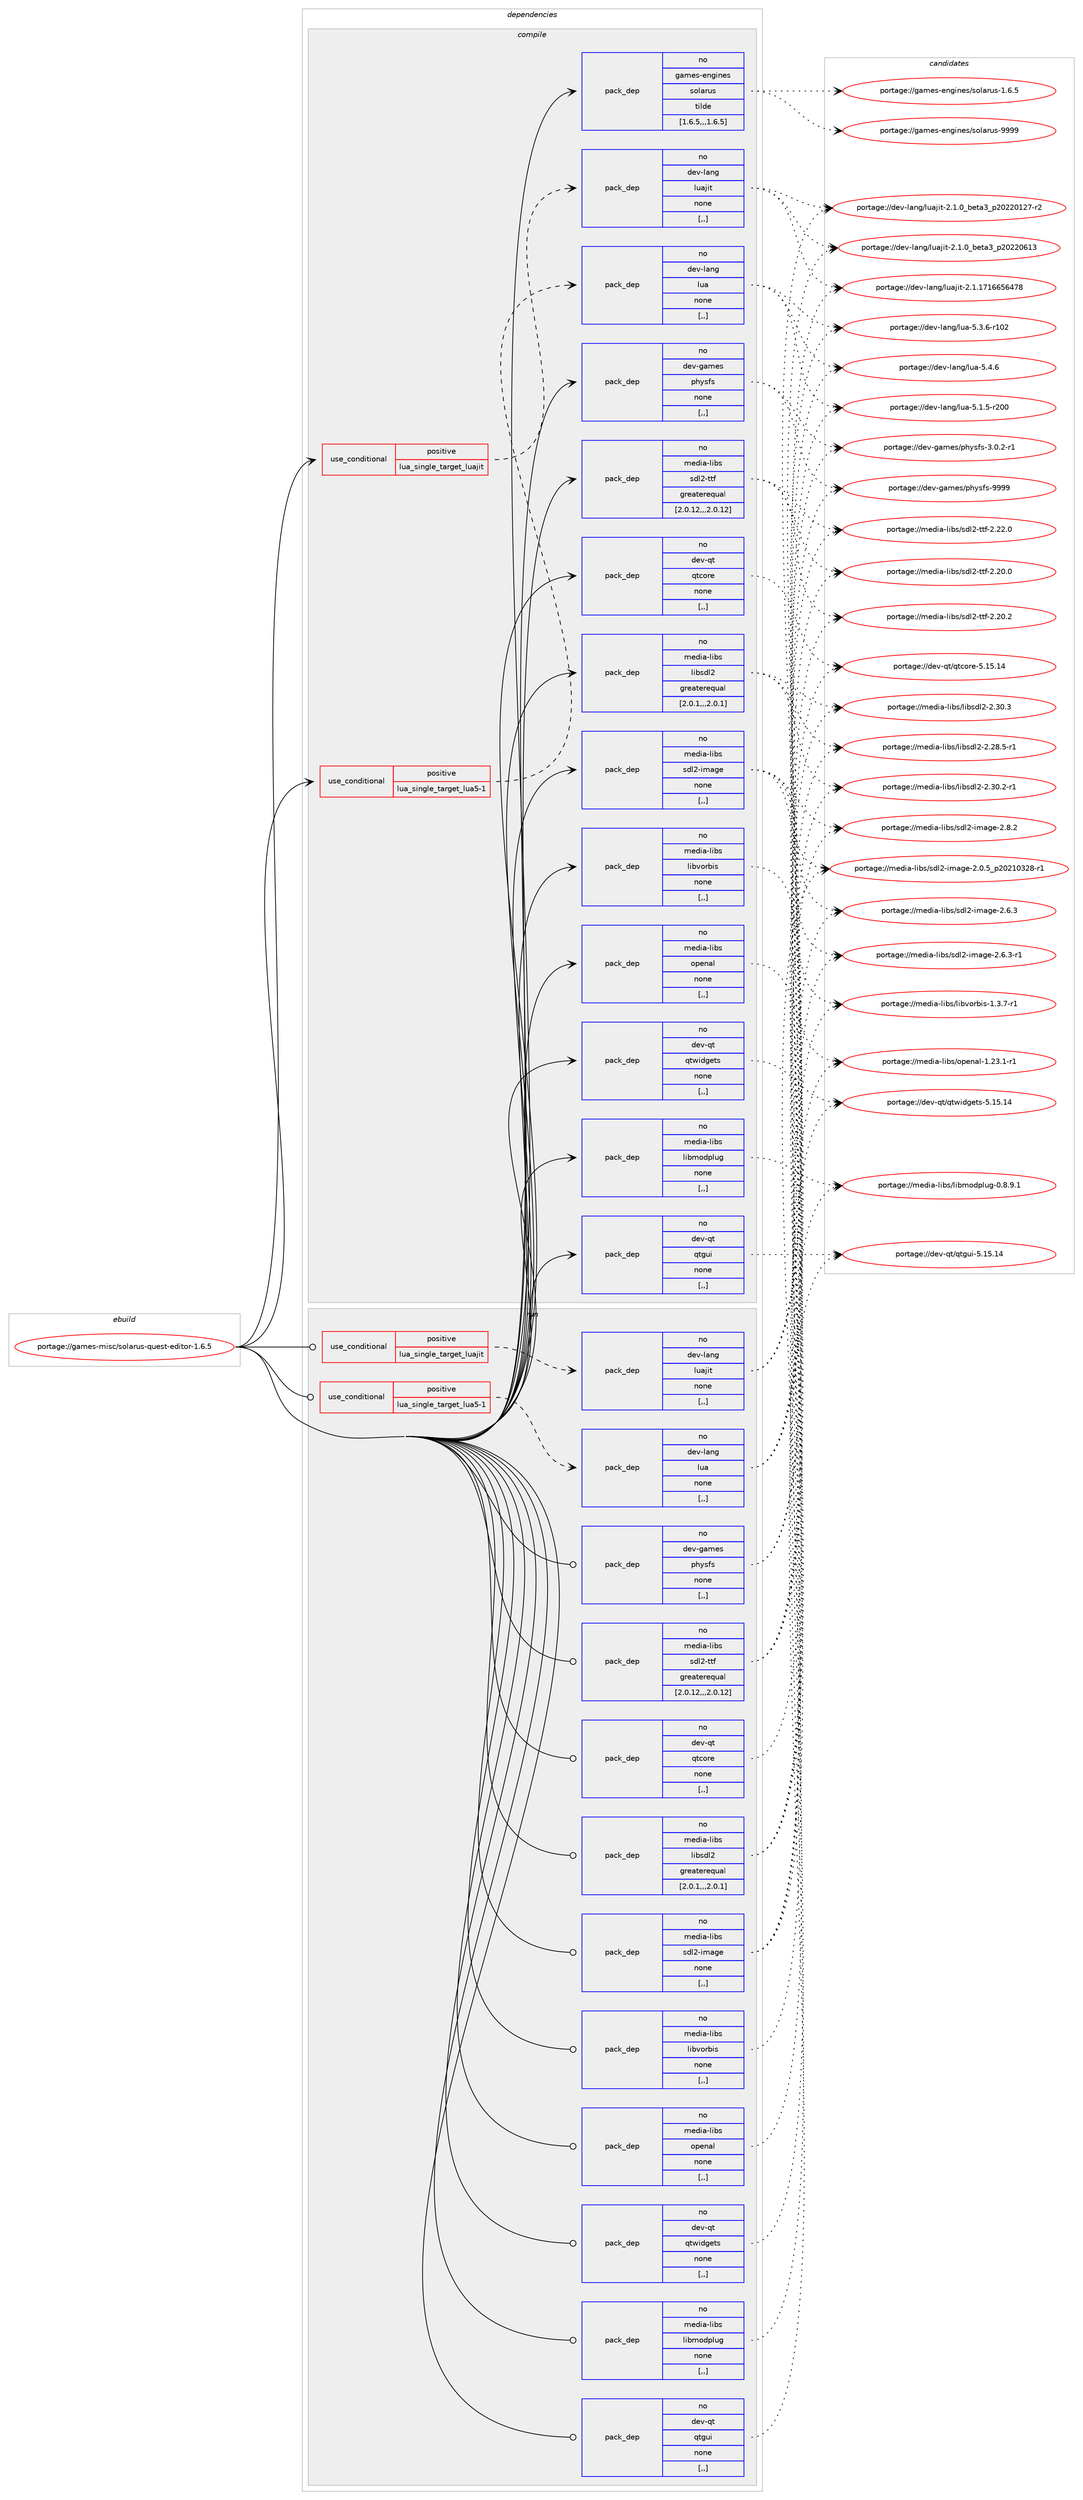 digraph prolog {

# *************
# Graph options
# *************

newrank=true;
concentrate=true;
compound=true;
graph [rankdir=LR,fontname=Helvetica,fontsize=10,ranksep=1.5];#, ranksep=2.5, nodesep=0.2];
edge  [arrowhead=vee];
node  [fontname=Helvetica,fontsize=10];

# **********
# The ebuild
# **********

subgraph cluster_leftcol {
color=gray;
rank=same;
label=<<i>ebuild</i>>;
id [label="portage://games-misc/solarus-quest-editor-1.6.5", color=red, width=4, href="../games-misc/solarus-quest-editor-1.6.5.svg"];
}

# ****************
# The dependencies
# ****************

subgraph cluster_midcol {
color=gray;
label=<<i>dependencies</i>>;
subgraph cluster_compile {
fillcolor="#eeeeee";
style=filled;
label=<<i>compile</i>>;
subgraph cond62749 {
dependency226391 [label=<<TABLE BORDER="0" CELLBORDER="1" CELLSPACING="0" CELLPADDING="4"><TR><TD ROWSPAN="3" CELLPADDING="10">use_conditional</TD></TR><TR><TD>positive</TD></TR><TR><TD>lua_single_target_lua5-1</TD></TR></TABLE>>, shape=none, color=red];
subgraph pack162155 {
dependency226392 [label=<<TABLE BORDER="0" CELLBORDER="1" CELLSPACING="0" CELLPADDING="4" WIDTH="220"><TR><TD ROWSPAN="6" CELLPADDING="30">pack_dep</TD></TR><TR><TD WIDTH="110">no</TD></TR><TR><TD>dev-lang</TD></TR><TR><TD>lua</TD></TR><TR><TD>none</TD></TR><TR><TD>[,,]</TD></TR></TABLE>>, shape=none, color=blue];
}
dependency226391:e -> dependency226392:w [weight=20,style="dashed",arrowhead="vee"];
}
id:e -> dependency226391:w [weight=20,style="solid",arrowhead="vee"];
subgraph cond62750 {
dependency226393 [label=<<TABLE BORDER="0" CELLBORDER="1" CELLSPACING="0" CELLPADDING="4"><TR><TD ROWSPAN="3" CELLPADDING="10">use_conditional</TD></TR><TR><TD>positive</TD></TR><TR><TD>lua_single_target_luajit</TD></TR></TABLE>>, shape=none, color=red];
subgraph pack162156 {
dependency226394 [label=<<TABLE BORDER="0" CELLBORDER="1" CELLSPACING="0" CELLPADDING="4" WIDTH="220"><TR><TD ROWSPAN="6" CELLPADDING="30">pack_dep</TD></TR><TR><TD WIDTH="110">no</TD></TR><TR><TD>dev-lang</TD></TR><TR><TD>luajit</TD></TR><TR><TD>none</TD></TR><TR><TD>[,,]</TD></TR></TABLE>>, shape=none, color=blue];
}
dependency226393:e -> dependency226394:w [weight=20,style="dashed",arrowhead="vee"];
}
id:e -> dependency226393:w [weight=20,style="solid",arrowhead="vee"];
subgraph pack162157 {
dependency226395 [label=<<TABLE BORDER="0" CELLBORDER="1" CELLSPACING="0" CELLPADDING="4" WIDTH="220"><TR><TD ROWSPAN="6" CELLPADDING="30">pack_dep</TD></TR><TR><TD WIDTH="110">no</TD></TR><TR><TD>dev-games</TD></TR><TR><TD>physfs</TD></TR><TR><TD>none</TD></TR><TR><TD>[,,]</TD></TR></TABLE>>, shape=none, color=blue];
}
id:e -> dependency226395:w [weight=20,style="solid",arrowhead="vee"];
subgraph pack162158 {
dependency226396 [label=<<TABLE BORDER="0" CELLBORDER="1" CELLSPACING="0" CELLPADDING="4" WIDTH="220"><TR><TD ROWSPAN="6" CELLPADDING="30">pack_dep</TD></TR><TR><TD WIDTH="110">no</TD></TR><TR><TD>dev-qt</TD></TR><TR><TD>qtcore</TD></TR><TR><TD>none</TD></TR><TR><TD>[,,]</TD></TR></TABLE>>, shape=none, color=blue];
}
id:e -> dependency226396:w [weight=20,style="solid",arrowhead="vee"];
subgraph pack162159 {
dependency226397 [label=<<TABLE BORDER="0" CELLBORDER="1" CELLSPACING="0" CELLPADDING="4" WIDTH="220"><TR><TD ROWSPAN="6" CELLPADDING="30">pack_dep</TD></TR><TR><TD WIDTH="110">no</TD></TR><TR><TD>dev-qt</TD></TR><TR><TD>qtgui</TD></TR><TR><TD>none</TD></TR><TR><TD>[,,]</TD></TR></TABLE>>, shape=none, color=blue];
}
id:e -> dependency226397:w [weight=20,style="solid",arrowhead="vee"];
subgraph pack162160 {
dependency226398 [label=<<TABLE BORDER="0" CELLBORDER="1" CELLSPACING="0" CELLPADDING="4" WIDTH="220"><TR><TD ROWSPAN="6" CELLPADDING="30">pack_dep</TD></TR><TR><TD WIDTH="110">no</TD></TR><TR><TD>dev-qt</TD></TR><TR><TD>qtwidgets</TD></TR><TR><TD>none</TD></TR><TR><TD>[,,]</TD></TR></TABLE>>, shape=none, color=blue];
}
id:e -> dependency226398:w [weight=20,style="solid",arrowhead="vee"];
subgraph pack162161 {
dependency226399 [label=<<TABLE BORDER="0" CELLBORDER="1" CELLSPACING="0" CELLPADDING="4" WIDTH="220"><TR><TD ROWSPAN="6" CELLPADDING="30">pack_dep</TD></TR><TR><TD WIDTH="110">no</TD></TR><TR><TD>games-engines</TD></TR><TR><TD>solarus</TD></TR><TR><TD>tilde</TD></TR><TR><TD>[1.6.5,,,1.6.5]</TD></TR></TABLE>>, shape=none, color=blue];
}
id:e -> dependency226399:w [weight=20,style="solid",arrowhead="vee"];
subgraph pack162162 {
dependency226400 [label=<<TABLE BORDER="0" CELLBORDER="1" CELLSPACING="0" CELLPADDING="4" WIDTH="220"><TR><TD ROWSPAN="6" CELLPADDING="30">pack_dep</TD></TR><TR><TD WIDTH="110">no</TD></TR><TR><TD>media-libs</TD></TR><TR><TD>libmodplug</TD></TR><TR><TD>none</TD></TR><TR><TD>[,,]</TD></TR></TABLE>>, shape=none, color=blue];
}
id:e -> dependency226400:w [weight=20,style="solid",arrowhead="vee"];
subgraph pack162163 {
dependency226401 [label=<<TABLE BORDER="0" CELLBORDER="1" CELLSPACING="0" CELLPADDING="4" WIDTH="220"><TR><TD ROWSPAN="6" CELLPADDING="30">pack_dep</TD></TR><TR><TD WIDTH="110">no</TD></TR><TR><TD>media-libs</TD></TR><TR><TD>libsdl2</TD></TR><TR><TD>greaterequal</TD></TR><TR><TD>[2.0.1,,,2.0.1]</TD></TR></TABLE>>, shape=none, color=blue];
}
id:e -> dependency226401:w [weight=20,style="solid",arrowhead="vee"];
subgraph pack162164 {
dependency226402 [label=<<TABLE BORDER="0" CELLBORDER="1" CELLSPACING="0" CELLPADDING="4" WIDTH="220"><TR><TD ROWSPAN="6" CELLPADDING="30">pack_dep</TD></TR><TR><TD WIDTH="110">no</TD></TR><TR><TD>media-libs</TD></TR><TR><TD>libvorbis</TD></TR><TR><TD>none</TD></TR><TR><TD>[,,]</TD></TR></TABLE>>, shape=none, color=blue];
}
id:e -> dependency226402:w [weight=20,style="solid",arrowhead="vee"];
subgraph pack162165 {
dependency226403 [label=<<TABLE BORDER="0" CELLBORDER="1" CELLSPACING="0" CELLPADDING="4" WIDTH="220"><TR><TD ROWSPAN="6" CELLPADDING="30">pack_dep</TD></TR><TR><TD WIDTH="110">no</TD></TR><TR><TD>media-libs</TD></TR><TR><TD>openal</TD></TR><TR><TD>none</TD></TR><TR><TD>[,,]</TD></TR></TABLE>>, shape=none, color=blue];
}
id:e -> dependency226403:w [weight=20,style="solid",arrowhead="vee"];
subgraph pack162166 {
dependency226404 [label=<<TABLE BORDER="0" CELLBORDER="1" CELLSPACING="0" CELLPADDING="4" WIDTH="220"><TR><TD ROWSPAN="6" CELLPADDING="30">pack_dep</TD></TR><TR><TD WIDTH="110">no</TD></TR><TR><TD>media-libs</TD></TR><TR><TD>sdl2-image</TD></TR><TR><TD>none</TD></TR><TR><TD>[,,]</TD></TR></TABLE>>, shape=none, color=blue];
}
id:e -> dependency226404:w [weight=20,style="solid",arrowhead="vee"];
subgraph pack162167 {
dependency226405 [label=<<TABLE BORDER="0" CELLBORDER="1" CELLSPACING="0" CELLPADDING="4" WIDTH="220"><TR><TD ROWSPAN="6" CELLPADDING="30">pack_dep</TD></TR><TR><TD WIDTH="110">no</TD></TR><TR><TD>media-libs</TD></TR><TR><TD>sdl2-ttf</TD></TR><TR><TD>greaterequal</TD></TR><TR><TD>[2.0.12,,,2.0.12]</TD></TR></TABLE>>, shape=none, color=blue];
}
id:e -> dependency226405:w [weight=20,style="solid",arrowhead="vee"];
}
subgraph cluster_compileandrun {
fillcolor="#eeeeee";
style=filled;
label=<<i>compile and run</i>>;
}
subgraph cluster_run {
fillcolor="#eeeeee";
style=filled;
label=<<i>run</i>>;
subgraph cond62751 {
dependency226406 [label=<<TABLE BORDER="0" CELLBORDER="1" CELLSPACING="0" CELLPADDING="4"><TR><TD ROWSPAN="3" CELLPADDING="10">use_conditional</TD></TR><TR><TD>positive</TD></TR><TR><TD>lua_single_target_lua5-1</TD></TR></TABLE>>, shape=none, color=red];
subgraph pack162168 {
dependency226407 [label=<<TABLE BORDER="0" CELLBORDER="1" CELLSPACING="0" CELLPADDING="4" WIDTH="220"><TR><TD ROWSPAN="6" CELLPADDING="30">pack_dep</TD></TR><TR><TD WIDTH="110">no</TD></TR><TR><TD>dev-lang</TD></TR><TR><TD>lua</TD></TR><TR><TD>none</TD></TR><TR><TD>[,,]</TD></TR></TABLE>>, shape=none, color=blue];
}
dependency226406:e -> dependency226407:w [weight=20,style="dashed",arrowhead="vee"];
}
id:e -> dependency226406:w [weight=20,style="solid",arrowhead="odot"];
subgraph cond62752 {
dependency226408 [label=<<TABLE BORDER="0" CELLBORDER="1" CELLSPACING="0" CELLPADDING="4"><TR><TD ROWSPAN="3" CELLPADDING="10">use_conditional</TD></TR><TR><TD>positive</TD></TR><TR><TD>lua_single_target_luajit</TD></TR></TABLE>>, shape=none, color=red];
subgraph pack162169 {
dependency226409 [label=<<TABLE BORDER="0" CELLBORDER="1" CELLSPACING="0" CELLPADDING="4" WIDTH="220"><TR><TD ROWSPAN="6" CELLPADDING="30">pack_dep</TD></TR><TR><TD WIDTH="110">no</TD></TR><TR><TD>dev-lang</TD></TR><TR><TD>luajit</TD></TR><TR><TD>none</TD></TR><TR><TD>[,,]</TD></TR></TABLE>>, shape=none, color=blue];
}
dependency226408:e -> dependency226409:w [weight=20,style="dashed",arrowhead="vee"];
}
id:e -> dependency226408:w [weight=20,style="solid",arrowhead="odot"];
subgraph pack162170 {
dependency226410 [label=<<TABLE BORDER="0" CELLBORDER="1" CELLSPACING="0" CELLPADDING="4" WIDTH="220"><TR><TD ROWSPAN="6" CELLPADDING="30">pack_dep</TD></TR><TR><TD WIDTH="110">no</TD></TR><TR><TD>dev-games</TD></TR><TR><TD>physfs</TD></TR><TR><TD>none</TD></TR><TR><TD>[,,]</TD></TR></TABLE>>, shape=none, color=blue];
}
id:e -> dependency226410:w [weight=20,style="solid",arrowhead="odot"];
subgraph pack162171 {
dependency226411 [label=<<TABLE BORDER="0" CELLBORDER="1" CELLSPACING="0" CELLPADDING="4" WIDTH="220"><TR><TD ROWSPAN="6" CELLPADDING="30">pack_dep</TD></TR><TR><TD WIDTH="110">no</TD></TR><TR><TD>dev-qt</TD></TR><TR><TD>qtcore</TD></TR><TR><TD>none</TD></TR><TR><TD>[,,]</TD></TR></TABLE>>, shape=none, color=blue];
}
id:e -> dependency226411:w [weight=20,style="solid",arrowhead="odot"];
subgraph pack162172 {
dependency226412 [label=<<TABLE BORDER="0" CELLBORDER="1" CELLSPACING="0" CELLPADDING="4" WIDTH="220"><TR><TD ROWSPAN="6" CELLPADDING="30">pack_dep</TD></TR><TR><TD WIDTH="110">no</TD></TR><TR><TD>dev-qt</TD></TR><TR><TD>qtgui</TD></TR><TR><TD>none</TD></TR><TR><TD>[,,]</TD></TR></TABLE>>, shape=none, color=blue];
}
id:e -> dependency226412:w [weight=20,style="solid",arrowhead="odot"];
subgraph pack162173 {
dependency226413 [label=<<TABLE BORDER="0" CELLBORDER="1" CELLSPACING="0" CELLPADDING="4" WIDTH="220"><TR><TD ROWSPAN="6" CELLPADDING="30">pack_dep</TD></TR><TR><TD WIDTH="110">no</TD></TR><TR><TD>dev-qt</TD></TR><TR><TD>qtwidgets</TD></TR><TR><TD>none</TD></TR><TR><TD>[,,]</TD></TR></TABLE>>, shape=none, color=blue];
}
id:e -> dependency226413:w [weight=20,style="solid",arrowhead="odot"];
subgraph pack162174 {
dependency226414 [label=<<TABLE BORDER="0" CELLBORDER="1" CELLSPACING="0" CELLPADDING="4" WIDTH="220"><TR><TD ROWSPAN="6" CELLPADDING="30">pack_dep</TD></TR><TR><TD WIDTH="110">no</TD></TR><TR><TD>media-libs</TD></TR><TR><TD>libmodplug</TD></TR><TR><TD>none</TD></TR><TR><TD>[,,]</TD></TR></TABLE>>, shape=none, color=blue];
}
id:e -> dependency226414:w [weight=20,style="solid",arrowhead="odot"];
subgraph pack162175 {
dependency226415 [label=<<TABLE BORDER="0" CELLBORDER="1" CELLSPACING="0" CELLPADDING="4" WIDTH="220"><TR><TD ROWSPAN="6" CELLPADDING="30">pack_dep</TD></TR><TR><TD WIDTH="110">no</TD></TR><TR><TD>media-libs</TD></TR><TR><TD>libsdl2</TD></TR><TR><TD>greaterequal</TD></TR><TR><TD>[2.0.1,,,2.0.1]</TD></TR></TABLE>>, shape=none, color=blue];
}
id:e -> dependency226415:w [weight=20,style="solid",arrowhead="odot"];
subgraph pack162176 {
dependency226416 [label=<<TABLE BORDER="0" CELLBORDER="1" CELLSPACING="0" CELLPADDING="4" WIDTH="220"><TR><TD ROWSPAN="6" CELLPADDING="30">pack_dep</TD></TR><TR><TD WIDTH="110">no</TD></TR><TR><TD>media-libs</TD></TR><TR><TD>libvorbis</TD></TR><TR><TD>none</TD></TR><TR><TD>[,,]</TD></TR></TABLE>>, shape=none, color=blue];
}
id:e -> dependency226416:w [weight=20,style="solid",arrowhead="odot"];
subgraph pack162177 {
dependency226417 [label=<<TABLE BORDER="0" CELLBORDER="1" CELLSPACING="0" CELLPADDING="4" WIDTH="220"><TR><TD ROWSPAN="6" CELLPADDING="30">pack_dep</TD></TR><TR><TD WIDTH="110">no</TD></TR><TR><TD>media-libs</TD></TR><TR><TD>openal</TD></TR><TR><TD>none</TD></TR><TR><TD>[,,]</TD></TR></TABLE>>, shape=none, color=blue];
}
id:e -> dependency226417:w [weight=20,style="solid",arrowhead="odot"];
subgraph pack162178 {
dependency226418 [label=<<TABLE BORDER="0" CELLBORDER="1" CELLSPACING="0" CELLPADDING="4" WIDTH="220"><TR><TD ROWSPAN="6" CELLPADDING="30">pack_dep</TD></TR><TR><TD WIDTH="110">no</TD></TR><TR><TD>media-libs</TD></TR><TR><TD>sdl2-image</TD></TR><TR><TD>none</TD></TR><TR><TD>[,,]</TD></TR></TABLE>>, shape=none, color=blue];
}
id:e -> dependency226418:w [weight=20,style="solid",arrowhead="odot"];
subgraph pack162179 {
dependency226419 [label=<<TABLE BORDER="0" CELLBORDER="1" CELLSPACING="0" CELLPADDING="4" WIDTH="220"><TR><TD ROWSPAN="6" CELLPADDING="30">pack_dep</TD></TR><TR><TD WIDTH="110">no</TD></TR><TR><TD>media-libs</TD></TR><TR><TD>sdl2-ttf</TD></TR><TR><TD>greaterequal</TD></TR><TR><TD>[2.0.12,,,2.0.12]</TD></TR></TABLE>>, shape=none, color=blue];
}
id:e -> dependency226419:w [weight=20,style="solid",arrowhead="odot"];
}
}

# **************
# The candidates
# **************

subgraph cluster_choices {
rank=same;
color=gray;
label=<<i>candidates</i>>;

subgraph choice162155 {
color=black;
nodesep=1;
choice1001011184510897110103471081179745534649465345114504848 [label="portage://dev-lang/lua-5.1.5-r200", color=red, width=4,href="../dev-lang/lua-5.1.5-r200.svg"];
choice1001011184510897110103471081179745534651465445114494850 [label="portage://dev-lang/lua-5.3.6-r102", color=red, width=4,href="../dev-lang/lua-5.3.6-r102.svg"];
choice10010111845108971101034710811797455346524654 [label="portage://dev-lang/lua-5.4.6", color=red, width=4,href="../dev-lang/lua-5.4.6.svg"];
dependency226392:e -> choice1001011184510897110103471081179745534649465345114504848:w [style=dotted,weight="100"];
dependency226392:e -> choice1001011184510897110103471081179745534651465445114494850:w [style=dotted,weight="100"];
dependency226392:e -> choice10010111845108971101034710811797455346524654:w [style=dotted,weight="100"];
}
subgraph choice162156 {
color=black;
nodesep=1;
choice10010111845108971101034710811797106105116455046494648959810111697519511250485050484950554511450 [label="portage://dev-lang/luajit-2.1.0_beta3_p20220127-r2", color=red, width=4,href="../dev-lang/luajit-2.1.0_beta3_p20220127-r2.svg"];
choice1001011184510897110103471081179710610511645504649464895981011169751951125048505048544951 [label="portage://dev-lang/luajit-2.1.0_beta3_p20220613", color=red, width=4,href="../dev-lang/luajit-2.1.0_beta3_p20220613.svg"];
choice10010111845108971101034710811797106105116455046494649554954545354525556 [label="portage://dev-lang/luajit-2.1.1716656478", color=red, width=4,href="../dev-lang/luajit-2.1.1716656478.svg"];
dependency226394:e -> choice10010111845108971101034710811797106105116455046494648959810111697519511250485050484950554511450:w [style=dotted,weight="100"];
dependency226394:e -> choice1001011184510897110103471081179710610511645504649464895981011169751951125048505048544951:w [style=dotted,weight="100"];
dependency226394:e -> choice10010111845108971101034710811797106105116455046494649554954545354525556:w [style=dotted,weight="100"];
}
subgraph choice162157 {
color=black;
nodesep=1;
choice1001011184510397109101115471121041211151021154551464846504511449 [label="portage://dev-games/physfs-3.0.2-r1", color=red, width=4,href="../dev-games/physfs-3.0.2-r1.svg"];
choice1001011184510397109101115471121041211151021154557575757 [label="portage://dev-games/physfs-9999", color=red, width=4,href="../dev-games/physfs-9999.svg"];
dependency226395:e -> choice1001011184510397109101115471121041211151021154551464846504511449:w [style=dotted,weight="100"];
dependency226395:e -> choice1001011184510397109101115471121041211151021154557575757:w [style=dotted,weight="100"];
}
subgraph choice162158 {
color=black;
nodesep=1;
choice1001011184511311647113116991111141014553464953464952 [label="portage://dev-qt/qtcore-5.15.14", color=red, width=4,href="../dev-qt/qtcore-5.15.14.svg"];
dependency226396:e -> choice1001011184511311647113116991111141014553464953464952:w [style=dotted,weight="100"];
}
subgraph choice162159 {
color=black;
nodesep=1;
choice10010111845113116471131161031171054553464953464952 [label="portage://dev-qt/qtgui-5.15.14", color=red, width=4,href="../dev-qt/qtgui-5.15.14.svg"];
dependency226397:e -> choice10010111845113116471131161031171054553464953464952:w [style=dotted,weight="100"];
}
subgraph choice162160 {
color=black;
nodesep=1;
choice10010111845113116471131161191051001031011161154553464953464952 [label="portage://dev-qt/qtwidgets-5.15.14", color=red, width=4,href="../dev-qt/qtwidgets-5.15.14.svg"];
dependency226398:e -> choice10010111845113116471131161191051001031011161154553464953464952:w [style=dotted,weight="100"];
}
subgraph choice162161 {
color=black;
nodesep=1;
choice10397109101115451011101031051101011154711511110897114117115454946544653 [label="portage://games-engines/solarus-1.6.5", color=red, width=4,href="../games-engines/solarus-1.6.5.svg"];
choice103971091011154510111010310511010111547115111108971141171154557575757 [label="portage://games-engines/solarus-9999", color=red, width=4,href="../games-engines/solarus-9999.svg"];
dependency226399:e -> choice10397109101115451011101031051101011154711511110897114117115454946544653:w [style=dotted,weight="100"];
dependency226399:e -> choice103971091011154510111010310511010111547115111108971141171154557575757:w [style=dotted,weight="100"];
}
subgraph choice162162 {
color=black;
nodesep=1;
choice10910110010597451081059811547108105981091111001121081171034548465646574649 [label="portage://media-libs/libmodplug-0.8.9.1", color=red, width=4,href="../media-libs/libmodplug-0.8.9.1.svg"];
dependency226400:e -> choice10910110010597451081059811547108105981091111001121081171034548465646574649:w [style=dotted,weight="100"];
}
subgraph choice162163 {
color=black;
nodesep=1;
choice109101100105974510810598115471081059811510010850455046505646534511449 [label="portage://media-libs/libsdl2-2.28.5-r1", color=red, width=4,href="../media-libs/libsdl2-2.28.5-r1.svg"];
choice109101100105974510810598115471081059811510010850455046514846504511449 [label="portage://media-libs/libsdl2-2.30.2-r1", color=red, width=4,href="../media-libs/libsdl2-2.30.2-r1.svg"];
choice10910110010597451081059811547108105981151001085045504651484651 [label="portage://media-libs/libsdl2-2.30.3", color=red, width=4,href="../media-libs/libsdl2-2.30.3.svg"];
dependency226401:e -> choice109101100105974510810598115471081059811510010850455046505646534511449:w [style=dotted,weight="100"];
dependency226401:e -> choice109101100105974510810598115471081059811510010850455046514846504511449:w [style=dotted,weight="100"];
dependency226401:e -> choice10910110010597451081059811547108105981151001085045504651484651:w [style=dotted,weight="100"];
}
subgraph choice162164 {
color=black;
nodesep=1;
choice1091011001059745108105981154710810598118111114981051154549465146554511449 [label="portage://media-libs/libvorbis-1.3.7-r1", color=red, width=4,href="../media-libs/libvorbis-1.3.7-r1.svg"];
dependency226402:e -> choice1091011001059745108105981154710810598118111114981051154549465146554511449:w [style=dotted,weight="100"];
}
subgraph choice162165 {
color=black;
nodesep=1;
choice1091011001059745108105981154711111210111097108454946505146494511449 [label="portage://media-libs/openal-1.23.1-r1", color=red, width=4,href="../media-libs/openal-1.23.1-r1.svg"];
dependency226403:e -> choice1091011001059745108105981154711111210111097108454946505146494511449:w [style=dotted,weight="100"];
}
subgraph choice162166 {
color=black;
nodesep=1;
choice109101100105974510810598115471151001085045105109971031014550464846539511250485049485150564511449 [label="portage://media-libs/sdl2-image-2.0.5_p20210328-r1", color=red, width=4,href="../media-libs/sdl2-image-2.0.5_p20210328-r1.svg"];
choice10910110010597451081059811547115100108504510510997103101455046544651 [label="portage://media-libs/sdl2-image-2.6.3", color=red, width=4,href="../media-libs/sdl2-image-2.6.3.svg"];
choice109101100105974510810598115471151001085045105109971031014550465446514511449 [label="portage://media-libs/sdl2-image-2.6.3-r1", color=red, width=4,href="../media-libs/sdl2-image-2.6.3-r1.svg"];
choice10910110010597451081059811547115100108504510510997103101455046564650 [label="portage://media-libs/sdl2-image-2.8.2", color=red, width=4,href="../media-libs/sdl2-image-2.8.2.svg"];
dependency226404:e -> choice109101100105974510810598115471151001085045105109971031014550464846539511250485049485150564511449:w [style=dotted,weight="100"];
dependency226404:e -> choice10910110010597451081059811547115100108504510510997103101455046544651:w [style=dotted,weight="100"];
dependency226404:e -> choice109101100105974510810598115471151001085045105109971031014550465446514511449:w [style=dotted,weight="100"];
dependency226404:e -> choice10910110010597451081059811547115100108504510510997103101455046564650:w [style=dotted,weight="100"];
}
subgraph choice162167 {
color=black;
nodesep=1;
choice10910110010597451081059811547115100108504511611610245504650484648 [label="portage://media-libs/sdl2-ttf-2.20.0", color=red, width=4,href="../media-libs/sdl2-ttf-2.20.0.svg"];
choice10910110010597451081059811547115100108504511611610245504650484650 [label="portage://media-libs/sdl2-ttf-2.20.2", color=red, width=4,href="../media-libs/sdl2-ttf-2.20.2.svg"];
choice10910110010597451081059811547115100108504511611610245504650504648 [label="portage://media-libs/sdl2-ttf-2.22.0", color=red, width=4,href="../media-libs/sdl2-ttf-2.22.0.svg"];
dependency226405:e -> choice10910110010597451081059811547115100108504511611610245504650484648:w [style=dotted,weight="100"];
dependency226405:e -> choice10910110010597451081059811547115100108504511611610245504650484650:w [style=dotted,weight="100"];
dependency226405:e -> choice10910110010597451081059811547115100108504511611610245504650504648:w [style=dotted,weight="100"];
}
subgraph choice162168 {
color=black;
nodesep=1;
choice1001011184510897110103471081179745534649465345114504848 [label="portage://dev-lang/lua-5.1.5-r200", color=red, width=4,href="../dev-lang/lua-5.1.5-r200.svg"];
choice1001011184510897110103471081179745534651465445114494850 [label="portage://dev-lang/lua-5.3.6-r102", color=red, width=4,href="../dev-lang/lua-5.3.6-r102.svg"];
choice10010111845108971101034710811797455346524654 [label="portage://dev-lang/lua-5.4.6", color=red, width=4,href="../dev-lang/lua-5.4.6.svg"];
dependency226407:e -> choice1001011184510897110103471081179745534649465345114504848:w [style=dotted,weight="100"];
dependency226407:e -> choice1001011184510897110103471081179745534651465445114494850:w [style=dotted,weight="100"];
dependency226407:e -> choice10010111845108971101034710811797455346524654:w [style=dotted,weight="100"];
}
subgraph choice162169 {
color=black;
nodesep=1;
choice10010111845108971101034710811797106105116455046494648959810111697519511250485050484950554511450 [label="portage://dev-lang/luajit-2.1.0_beta3_p20220127-r2", color=red, width=4,href="../dev-lang/luajit-2.1.0_beta3_p20220127-r2.svg"];
choice1001011184510897110103471081179710610511645504649464895981011169751951125048505048544951 [label="portage://dev-lang/luajit-2.1.0_beta3_p20220613", color=red, width=4,href="../dev-lang/luajit-2.1.0_beta3_p20220613.svg"];
choice10010111845108971101034710811797106105116455046494649554954545354525556 [label="portage://dev-lang/luajit-2.1.1716656478", color=red, width=4,href="../dev-lang/luajit-2.1.1716656478.svg"];
dependency226409:e -> choice10010111845108971101034710811797106105116455046494648959810111697519511250485050484950554511450:w [style=dotted,weight="100"];
dependency226409:e -> choice1001011184510897110103471081179710610511645504649464895981011169751951125048505048544951:w [style=dotted,weight="100"];
dependency226409:e -> choice10010111845108971101034710811797106105116455046494649554954545354525556:w [style=dotted,weight="100"];
}
subgraph choice162170 {
color=black;
nodesep=1;
choice1001011184510397109101115471121041211151021154551464846504511449 [label="portage://dev-games/physfs-3.0.2-r1", color=red, width=4,href="../dev-games/physfs-3.0.2-r1.svg"];
choice1001011184510397109101115471121041211151021154557575757 [label="portage://dev-games/physfs-9999", color=red, width=4,href="../dev-games/physfs-9999.svg"];
dependency226410:e -> choice1001011184510397109101115471121041211151021154551464846504511449:w [style=dotted,weight="100"];
dependency226410:e -> choice1001011184510397109101115471121041211151021154557575757:w [style=dotted,weight="100"];
}
subgraph choice162171 {
color=black;
nodesep=1;
choice1001011184511311647113116991111141014553464953464952 [label="portage://dev-qt/qtcore-5.15.14", color=red, width=4,href="../dev-qt/qtcore-5.15.14.svg"];
dependency226411:e -> choice1001011184511311647113116991111141014553464953464952:w [style=dotted,weight="100"];
}
subgraph choice162172 {
color=black;
nodesep=1;
choice10010111845113116471131161031171054553464953464952 [label="portage://dev-qt/qtgui-5.15.14", color=red, width=4,href="../dev-qt/qtgui-5.15.14.svg"];
dependency226412:e -> choice10010111845113116471131161031171054553464953464952:w [style=dotted,weight="100"];
}
subgraph choice162173 {
color=black;
nodesep=1;
choice10010111845113116471131161191051001031011161154553464953464952 [label="portage://dev-qt/qtwidgets-5.15.14", color=red, width=4,href="../dev-qt/qtwidgets-5.15.14.svg"];
dependency226413:e -> choice10010111845113116471131161191051001031011161154553464953464952:w [style=dotted,weight="100"];
}
subgraph choice162174 {
color=black;
nodesep=1;
choice10910110010597451081059811547108105981091111001121081171034548465646574649 [label="portage://media-libs/libmodplug-0.8.9.1", color=red, width=4,href="../media-libs/libmodplug-0.8.9.1.svg"];
dependency226414:e -> choice10910110010597451081059811547108105981091111001121081171034548465646574649:w [style=dotted,weight="100"];
}
subgraph choice162175 {
color=black;
nodesep=1;
choice109101100105974510810598115471081059811510010850455046505646534511449 [label="portage://media-libs/libsdl2-2.28.5-r1", color=red, width=4,href="../media-libs/libsdl2-2.28.5-r1.svg"];
choice109101100105974510810598115471081059811510010850455046514846504511449 [label="portage://media-libs/libsdl2-2.30.2-r1", color=red, width=4,href="../media-libs/libsdl2-2.30.2-r1.svg"];
choice10910110010597451081059811547108105981151001085045504651484651 [label="portage://media-libs/libsdl2-2.30.3", color=red, width=4,href="../media-libs/libsdl2-2.30.3.svg"];
dependency226415:e -> choice109101100105974510810598115471081059811510010850455046505646534511449:w [style=dotted,weight="100"];
dependency226415:e -> choice109101100105974510810598115471081059811510010850455046514846504511449:w [style=dotted,weight="100"];
dependency226415:e -> choice10910110010597451081059811547108105981151001085045504651484651:w [style=dotted,weight="100"];
}
subgraph choice162176 {
color=black;
nodesep=1;
choice1091011001059745108105981154710810598118111114981051154549465146554511449 [label="portage://media-libs/libvorbis-1.3.7-r1", color=red, width=4,href="../media-libs/libvorbis-1.3.7-r1.svg"];
dependency226416:e -> choice1091011001059745108105981154710810598118111114981051154549465146554511449:w [style=dotted,weight="100"];
}
subgraph choice162177 {
color=black;
nodesep=1;
choice1091011001059745108105981154711111210111097108454946505146494511449 [label="portage://media-libs/openal-1.23.1-r1", color=red, width=4,href="../media-libs/openal-1.23.1-r1.svg"];
dependency226417:e -> choice1091011001059745108105981154711111210111097108454946505146494511449:w [style=dotted,weight="100"];
}
subgraph choice162178 {
color=black;
nodesep=1;
choice109101100105974510810598115471151001085045105109971031014550464846539511250485049485150564511449 [label="portage://media-libs/sdl2-image-2.0.5_p20210328-r1", color=red, width=4,href="../media-libs/sdl2-image-2.0.5_p20210328-r1.svg"];
choice10910110010597451081059811547115100108504510510997103101455046544651 [label="portage://media-libs/sdl2-image-2.6.3", color=red, width=4,href="../media-libs/sdl2-image-2.6.3.svg"];
choice109101100105974510810598115471151001085045105109971031014550465446514511449 [label="portage://media-libs/sdl2-image-2.6.3-r1", color=red, width=4,href="../media-libs/sdl2-image-2.6.3-r1.svg"];
choice10910110010597451081059811547115100108504510510997103101455046564650 [label="portage://media-libs/sdl2-image-2.8.2", color=red, width=4,href="../media-libs/sdl2-image-2.8.2.svg"];
dependency226418:e -> choice109101100105974510810598115471151001085045105109971031014550464846539511250485049485150564511449:w [style=dotted,weight="100"];
dependency226418:e -> choice10910110010597451081059811547115100108504510510997103101455046544651:w [style=dotted,weight="100"];
dependency226418:e -> choice109101100105974510810598115471151001085045105109971031014550465446514511449:w [style=dotted,weight="100"];
dependency226418:e -> choice10910110010597451081059811547115100108504510510997103101455046564650:w [style=dotted,weight="100"];
}
subgraph choice162179 {
color=black;
nodesep=1;
choice10910110010597451081059811547115100108504511611610245504650484648 [label="portage://media-libs/sdl2-ttf-2.20.0", color=red, width=4,href="../media-libs/sdl2-ttf-2.20.0.svg"];
choice10910110010597451081059811547115100108504511611610245504650484650 [label="portage://media-libs/sdl2-ttf-2.20.2", color=red, width=4,href="../media-libs/sdl2-ttf-2.20.2.svg"];
choice10910110010597451081059811547115100108504511611610245504650504648 [label="portage://media-libs/sdl2-ttf-2.22.0", color=red, width=4,href="../media-libs/sdl2-ttf-2.22.0.svg"];
dependency226419:e -> choice10910110010597451081059811547115100108504511611610245504650484648:w [style=dotted,weight="100"];
dependency226419:e -> choice10910110010597451081059811547115100108504511611610245504650484650:w [style=dotted,weight="100"];
dependency226419:e -> choice10910110010597451081059811547115100108504511611610245504650504648:w [style=dotted,weight="100"];
}
}

}
